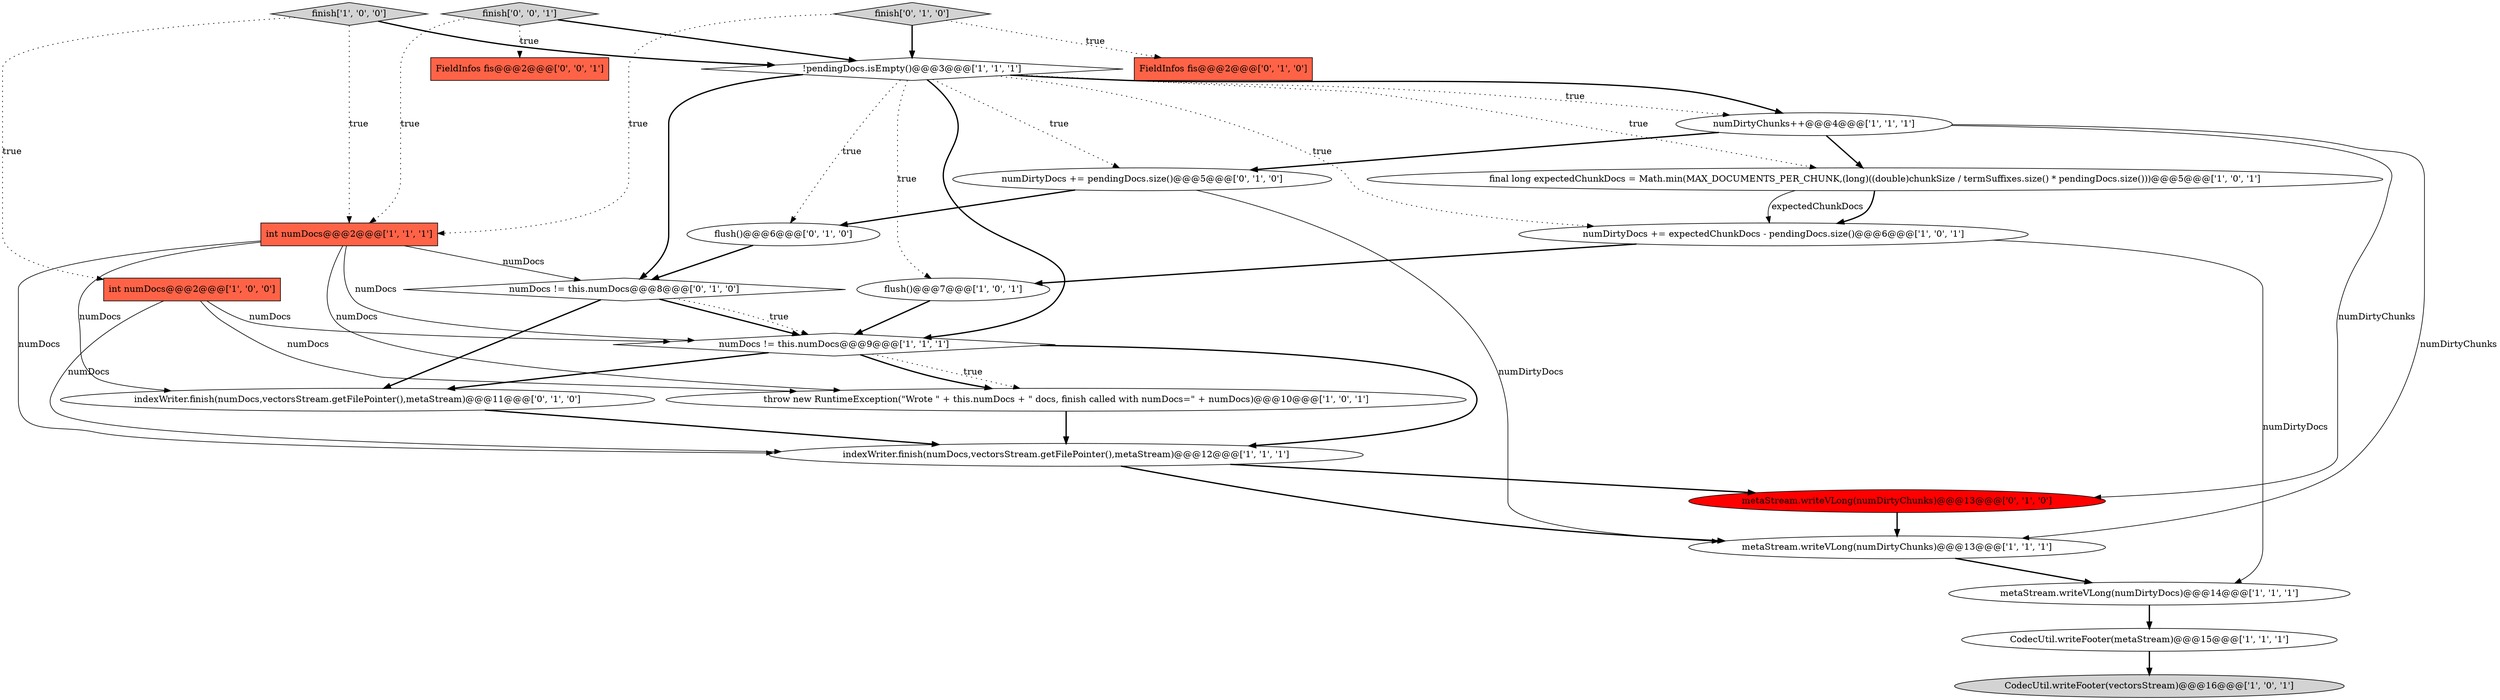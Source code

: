 digraph {
14 [style = filled, label = "finish['1', '0', '0']", fillcolor = lightgray, shape = diamond image = "AAA0AAABBB1BBB"];
7 [style = filled, label = "metaStream.writeVLong(numDirtyChunks)@@@13@@@['1', '1', '1']", fillcolor = white, shape = ellipse image = "AAA0AAABBB1BBB"];
13 [style = filled, label = "numDocs != this.numDocs@@@9@@@['1', '1', '1']", fillcolor = white, shape = diamond image = "AAA0AAABBB1BBB"];
9 [style = filled, label = "metaStream.writeVLong(numDirtyDocs)@@@14@@@['1', '1', '1']", fillcolor = white, shape = ellipse image = "AAA0AAABBB1BBB"];
4 [style = filled, label = "numDirtyChunks++@@@4@@@['1', '1', '1']", fillcolor = white, shape = ellipse image = "AAA0AAABBB1BBB"];
5 [style = filled, label = "CodecUtil.writeFooter(vectorsStream)@@@16@@@['1', '0', '1']", fillcolor = lightgray, shape = ellipse image = "AAA0AAABBB1BBB"];
12 [style = filled, label = "indexWriter.finish(numDocs,vectorsStream.getFilePointer(),metaStream)@@@12@@@['1', '1', '1']", fillcolor = white, shape = ellipse image = "AAA0AAABBB1BBB"];
3 [style = filled, label = "throw new RuntimeException(\"Wrote \" + this.numDocs + \" docs, finish called with numDocs=\" + numDocs)@@@10@@@['1', '0', '1']", fillcolor = white, shape = ellipse image = "AAA0AAABBB1BBB"];
1 [style = filled, label = "int numDocs@@@2@@@['1', '0', '0']", fillcolor = tomato, shape = box image = "AAA0AAABBB1BBB"];
15 [style = filled, label = "numDirtyDocs += pendingDocs.size()@@@5@@@['0', '1', '0']", fillcolor = white, shape = ellipse image = "AAA0AAABBB2BBB"];
16 [style = filled, label = "numDocs != this.numDocs@@@8@@@['0', '1', '0']", fillcolor = white, shape = diamond image = "AAA0AAABBB2BBB"];
10 [style = filled, label = "int numDocs@@@2@@@['1', '1', '1']", fillcolor = tomato, shape = box image = "AAA0AAABBB1BBB"];
2 [style = filled, label = "!pendingDocs.isEmpty()@@@3@@@['1', '1', '1']", fillcolor = white, shape = diamond image = "AAA0AAABBB1BBB"];
18 [style = filled, label = "indexWriter.finish(numDocs,vectorsStream.getFilePointer(),metaStream)@@@11@@@['0', '1', '0']", fillcolor = white, shape = ellipse image = "AAA0AAABBB2BBB"];
22 [style = filled, label = "finish['0', '0', '1']", fillcolor = lightgray, shape = diamond image = "AAA0AAABBB3BBB"];
0 [style = filled, label = "final long expectedChunkDocs = Math.min(MAX_DOCUMENTS_PER_CHUNK,(long)((double)chunkSize / termSuffixes.size() * pendingDocs.size()))@@@5@@@['1', '0', '1']", fillcolor = white, shape = ellipse image = "AAA0AAABBB1BBB"];
23 [style = filled, label = "FieldInfos fis@@@2@@@['0', '0', '1']", fillcolor = tomato, shape = box image = "AAA0AAABBB3BBB"];
6 [style = filled, label = "numDirtyDocs += expectedChunkDocs - pendingDocs.size()@@@6@@@['1', '0', '1']", fillcolor = white, shape = ellipse image = "AAA0AAABBB1BBB"];
11 [style = filled, label = "flush()@@@7@@@['1', '0', '1']", fillcolor = white, shape = ellipse image = "AAA0AAABBB1BBB"];
17 [style = filled, label = "FieldInfos fis@@@2@@@['0', '1', '0']", fillcolor = tomato, shape = box image = "AAA0AAABBB2BBB"];
20 [style = filled, label = "metaStream.writeVLong(numDirtyChunks)@@@13@@@['0', '1', '0']", fillcolor = red, shape = ellipse image = "AAA1AAABBB2BBB"];
8 [style = filled, label = "CodecUtil.writeFooter(metaStream)@@@15@@@['1', '1', '1']", fillcolor = white, shape = ellipse image = "AAA0AAABBB1BBB"];
19 [style = filled, label = "flush()@@@6@@@['0', '1', '0']", fillcolor = white, shape = ellipse image = "AAA0AAABBB2BBB"];
21 [style = filled, label = "finish['0', '1', '0']", fillcolor = lightgray, shape = diamond image = "AAA0AAABBB2BBB"];
16->13 [style = bold, label=""];
1->3 [style = solid, label="numDocs"];
22->10 [style = dotted, label="true"];
2->0 [style = dotted, label="true"];
16->18 [style = bold, label=""];
22->2 [style = bold, label=""];
22->23 [style = dotted, label="true"];
1->13 [style = solid, label="numDocs"];
13->3 [style = dotted, label="true"];
16->13 [style = dotted, label="true"];
0->6 [style = bold, label=""];
1->12 [style = solid, label="numDocs"];
4->15 [style = bold, label=""];
0->6 [style = solid, label="expectedChunkDocs"];
2->15 [style = dotted, label="true"];
15->7 [style = solid, label="numDirtyDocs"];
18->12 [style = bold, label=""];
12->20 [style = bold, label=""];
21->17 [style = dotted, label="true"];
21->10 [style = dotted, label="true"];
3->12 [style = bold, label=""];
15->19 [style = bold, label=""];
9->8 [style = bold, label=""];
4->7 [style = solid, label="numDirtyChunks"];
2->4 [style = bold, label=""];
14->10 [style = dotted, label="true"];
10->13 [style = solid, label="numDocs"];
12->7 [style = bold, label=""];
4->0 [style = bold, label=""];
19->16 [style = bold, label=""];
2->13 [style = bold, label=""];
2->11 [style = dotted, label="true"];
21->2 [style = bold, label=""];
7->9 [style = bold, label=""];
10->12 [style = solid, label="numDocs"];
10->18 [style = solid, label="numDocs"];
10->3 [style = solid, label="numDocs"];
13->12 [style = bold, label=""];
13->3 [style = bold, label=""];
8->5 [style = bold, label=""];
2->6 [style = dotted, label="true"];
6->11 [style = bold, label=""];
11->13 [style = bold, label=""];
2->4 [style = dotted, label="true"];
10->16 [style = solid, label="numDocs"];
6->9 [style = solid, label="numDirtyDocs"];
14->2 [style = bold, label=""];
14->1 [style = dotted, label="true"];
20->7 [style = bold, label=""];
4->20 [style = solid, label="numDirtyChunks"];
13->18 [style = bold, label=""];
2->19 [style = dotted, label="true"];
2->16 [style = bold, label=""];
}
